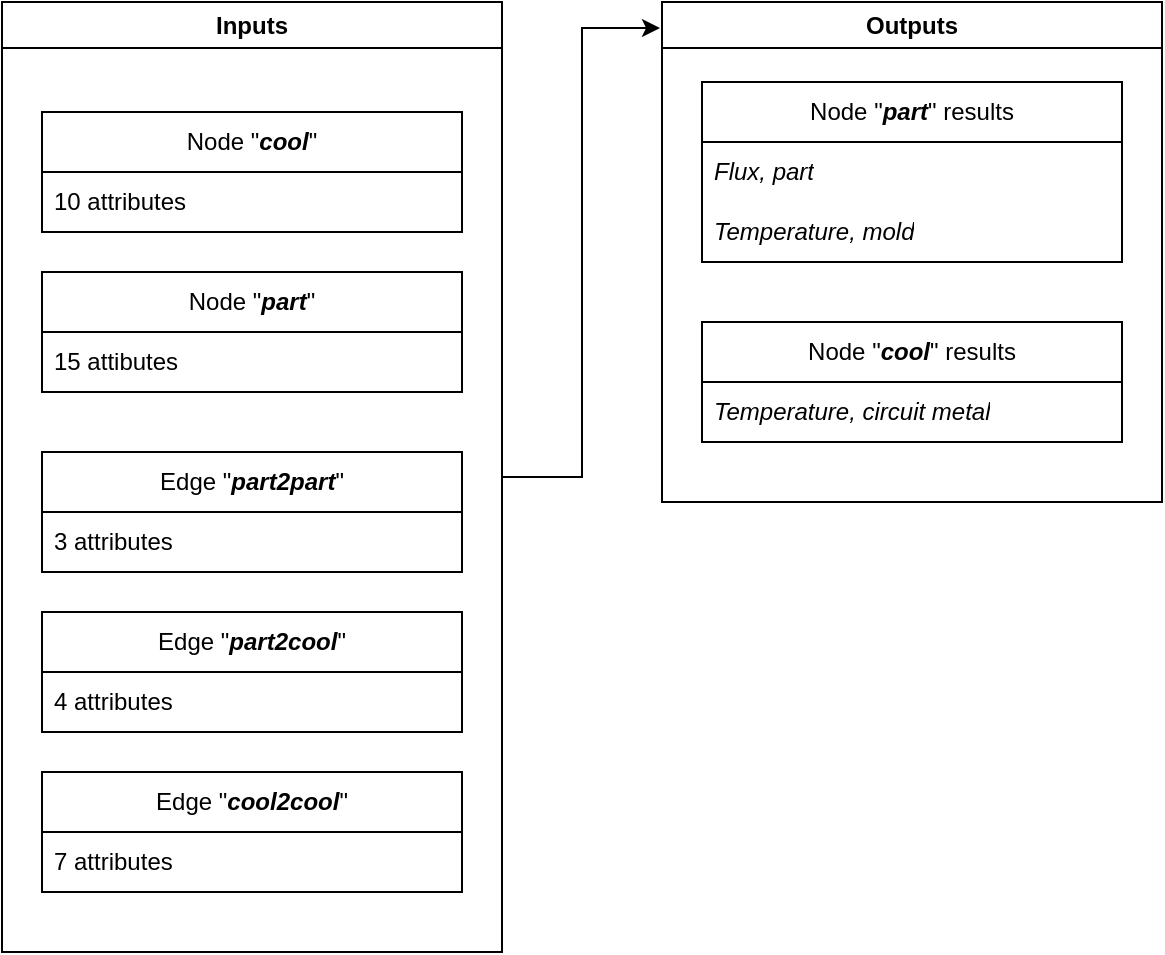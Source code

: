 <mxfile version="26.2.14">
  <diagram name="Page-1" id="vS32kkkSLVe_C8sDWLGZ">
    <mxGraphModel dx="1418" dy="794" grid="1" gridSize="10" guides="1" tooltips="1" connect="1" arrows="1" fold="1" page="1" pageScale="1" pageWidth="850" pageHeight="1100" math="0" shadow="0">
      <root>
        <mxCell id="0" />
        <mxCell id="1" parent="0" />
        <mxCell id="wrX7tRwan2Duxi3YG75R-3" value="Node &quot;&lt;b&gt;&lt;i&gt;cool&lt;/i&gt;&lt;/b&gt;&quot;" style="swimlane;fontStyle=0;childLayout=stackLayout;horizontal=1;startSize=30;horizontalStack=0;resizeParent=1;resizeParentMax=0;resizeLast=0;collapsible=1;marginBottom=0;whiteSpace=wrap;html=1;" vertex="1" parent="1">
          <mxGeometry x="90" y="150" width="210" height="60" as="geometry">
            <mxRectangle x="100" y="260" width="60" height="30" as="alternateBounds" />
          </mxGeometry>
        </mxCell>
        <mxCell id="wrX7tRwan2Duxi3YG75R-4" value="10 attributes" style="text;strokeColor=none;fillColor=none;align=left;verticalAlign=middle;spacingLeft=4;spacingRight=4;overflow=hidden;points=[[0,0.5],[1,0.5]];portConstraint=eastwest;rotatable=0;whiteSpace=wrap;html=1;" vertex="1" parent="wrX7tRwan2Duxi3YG75R-3">
          <mxGeometry y="30" width="210" height="30" as="geometry" />
        </mxCell>
        <mxCell id="wrX7tRwan2Duxi3YG75R-10" value="Node &quot;&lt;b&gt;&lt;i&gt;part&lt;/i&gt;&lt;/b&gt;&quot;" style="swimlane;fontStyle=0;childLayout=stackLayout;horizontal=1;startSize=30;horizontalStack=0;resizeParent=1;resizeParentMax=0;resizeLast=0;collapsible=1;marginBottom=0;whiteSpace=wrap;html=1;" vertex="1" parent="1">
          <mxGeometry x="90" y="230" width="210" height="60" as="geometry">
            <mxRectangle x="100" y="260" width="60" height="30" as="alternateBounds" />
          </mxGeometry>
        </mxCell>
        <mxCell id="wrX7tRwan2Duxi3YG75R-11" value="15 attibutes" style="text;strokeColor=none;fillColor=none;align=left;verticalAlign=middle;spacingLeft=4;spacingRight=4;overflow=hidden;points=[[0,0.5],[1,0.5]];portConstraint=eastwest;rotatable=0;whiteSpace=wrap;html=1;" vertex="1" parent="wrX7tRwan2Duxi3YG75R-10">
          <mxGeometry y="30" width="210" height="30" as="geometry" />
        </mxCell>
        <mxCell id="wrX7tRwan2Duxi3YG75R-15" value="Edge &quot;&lt;b&gt;&lt;i&gt;part2part&lt;/i&gt;&lt;/b&gt;&quot;" style="swimlane;fontStyle=0;childLayout=stackLayout;horizontal=1;startSize=30;horizontalStack=0;resizeParent=1;resizeParentMax=0;resizeLast=0;collapsible=1;marginBottom=0;whiteSpace=wrap;html=1;" vertex="1" parent="1">
          <mxGeometry x="90" y="320" width="210" height="60" as="geometry">
            <mxRectangle x="100" y="260" width="60" height="30" as="alternateBounds" />
          </mxGeometry>
        </mxCell>
        <mxCell id="wrX7tRwan2Duxi3YG75R-16" value="3 attributes" style="text;strokeColor=none;fillColor=none;align=left;verticalAlign=middle;spacingLeft=4;spacingRight=4;overflow=hidden;points=[[0,0.5],[1,0.5]];portConstraint=eastwest;rotatable=0;whiteSpace=wrap;html=1;" vertex="1" parent="wrX7tRwan2Duxi3YG75R-15">
          <mxGeometry y="30" width="210" height="30" as="geometry" />
        </mxCell>
        <mxCell id="wrX7tRwan2Duxi3YG75R-21" value="Node &quot;&lt;b&gt;&lt;i&gt;cool&lt;/i&gt;&lt;/b&gt;&quot; results" style="swimlane;fontStyle=0;childLayout=stackLayout;horizontal=1;startSize=30;horizontalStack=0;resizeParent=1;resizeParentMax=0;resizeLast=0;collapsible=1;marginBottom=0;whiteSpace=wrap;html=1;" vertex="1" parent="1">
          <mxGeometry x="420" y="255" width="210" height="60" as="geometry">
            <mxRectangle x="100" y="260" width="60" height="30" as="alternateBounds" />
          </mxGeometry>
        </mxCell>
        <mxCell id="wrX7tRwan2Duxi3YG75R-22" value="&lt;i&gt;Temperature, circuit metal&lt;/i&gt;" style="text;strokeColor=none;fillColor=none;align=left;verticalAlign=middle;spacingLeft=4;spacingRight=4;overflow=hidden;points=[[0,0.5],[1,0.5]];portConstraint=eastwest;rotatable=0;whiteSpace=wrap;html=1;" vertex="1" parent="wrX7tRwan2Duxi3YG75R-21">
          <mxGeometry y="30" width="210" height="30" as="geometry" />
        </mxCell>
        <mxCell id="wrX7tRwan2Duxi3YG75R-26" value="Node &quot;&lt;b&gt;&lt;i&gt;part&lt;/i&gt;&lt;/b&gt;&quot; results" style="swimlane;fontStyle=0;childLayout=stackLayout;horizontal=1;startSize=30;horizontalStack=0;resizeParent=1;resizeParentMax=0;resizeLast=0;collapsible=1;marginBottom=0;whiteSpace=wrap;html=1;" vertex="1" parent="1">
          <mxGeometry x="420" y="135" width="210" height="90" as="geometry">
            <mxRectangle x="100" y="260" width="60" height="30" as="alternateBounds" />
          </mxGeometry>
        </mxCell>
        <mxCell id="wrX7tRwan2Duxi3YG75R-27" value="&lt;i&gt;Flux, part&lt;/i&gt;" style="text;strokeColor=none;fillColor=none;align=left;verticalAlign=middle;spacingLeft=4;spacingRight=4;overflow=hidden;points=[[0,0.5],[1,0.5]];portConstraint=eastwest;rotatable=0;whiteSpace=wrap;html=1;" vertex="1" parent="wrX7tRwan2Duxi3YG75R-26">
          <mxGeometry y="30" width="210" height="30" as="geometry" />
        </mxCell>
        <mxCell id="wrX7tRwan2Duxi3YG75R-28" value="&lt;i&gt;Temperature, mold&lt;/i&gt;" style="text;strokeColor=none;fillColor=none;align=left;verticalAlign=middle;spacingLeft=4;spacingRight=4;overflow=hidden;points=[[0,0.5],[1,0.5]];portConstraint=eastwest;rotatable=0;whiteSpace=wrap;html=1;" vertex="1" parent="wrX7tRwan2Duxi3YG75R-26">
          <mxGeometry y="60" width="210" height="30" as="geometry" />
        </mxCell>
        <mxCell id="wrX7tRwan2Duxi3YG75R-31" value="Edge &quot;&lt;b&gt;&lt;i&gt;part2cool&lt;/i&gt;&lt;/b&gt;&quot;" style="swimlane;fontStyle=0;childLayout=stackLayout;horizontal=1;startSize=30;horizontalStack=0;resizeParent=1;resizeParentMax=0;resizeLast=0;collapsible=1;marginBottom=0;whiteSpace=wrap;html=1;" vertex="1" parent="1">
          <mxGeometry x="90" y="400" width="210" height="60" as="geometry">
            <mxRectangle x="100" y="260" width="60" height="30" as="alternateBounds" />
          </mxGeometry>
        </mxCell>
        <mxCell id="wrX7tRwan2Duxi3YG75R-32" value="4 attributes" style="text;strokeColor=none;fillColor=none;align=left;verticalAlign=middle;spacingLeft=4;spacingRight=4;overflow=hidden;points=[[0,0.5],[1,0.5]];portConstraint=eastwest;rotatable=0;whiteSpace=wrap;html=1;" vertex="1" parent="wrX7tRwan2Duxi3YG75R-31">
          <mxGeometry y="30" width="210" height="30" as="geometry" />
        </mxCell>
        <mxCell id="wrX7tRwan2Duxi3YG75R-33" value="Edge &quot;&lt;b&gt;&lt;i&gt;cool2cool&lt;/i&gt;&lt;/b&gt;&quot;" style="swimlane;fontStyle=0;childLayout=stackLayout;horizontal=1;startSize=30;horizontalStack=0;resizeParent=1;resizeParentMax=0;resizeLast=0;collapsible=1;marginBottom=0;whiteSpace=wrap;html=1;" vertex="1" parent="1">
          <mxGeometry x="90" y="480" width="210" height="60" as="geometry">
            <mxRectangle x="100" y="260" width="60" height="30" as="alternateBounds" />
          </mxGeometry>
        </mxCell>
        <mxCell id="wrX7tRwan2Duxi3YG75R-34" value="7 attributes" style="text;strokeColor=none;fillColor=none;align=left;verticalAlign=middle;spacingLeft=4;spacingRight=4;overflow=hidden;points=[[0,0.5],[1,0.5]];portConstraint=eastwest;rotatable=0;whiteSpace=wrap;html=1;" vertex="1" parent="wrX7tRwan2Duxi3YG75R-33">
          <mxGeometry y="30" width="210" height="30" as="geometry" />
        </mxCell>
        <mxCell id="wrX7tRwan2Duxi3YG75R-35" value="Inputs" style="swimlane;whiteSpace=wrap;html=1;" vertex="1" parent="1">
          <mxGeometry x="70" y="95" width="250" height="475" as="geometry" />
        </mxCell>
        <mxCell id="wrX7tRwan2Duxi3YG75R-36" value="Outputs" style="swimlane;whiteSpace=wrap;html=1;" vertex="1" parent="1">
          <mxGeometry x="400" y="95" width="250" height="250" as="geometry" />
        </mxCell>
        <mxCell id="wrX7tRwan2Duxi3YG75R-37" style="edgeStyle=orthogonalEdgeStyle;rounded=0;orthogonalLoop=1;jettySize=auto;html=1;entryX=-0.004;entryY=0.052;entryDx=0;entryDy=0;entryPerimeter=0;" edge="1" parent="1" source="wrX7tRwan2Duxi3YG75R-35" target="wrX7tRwan2Duxi3YG75R-36">
          <mxGeometry relative="1" as="geometry" />
        </mxCell>
      </root>
    </mxGraphModel>
  </diagram>
</mxfile>
